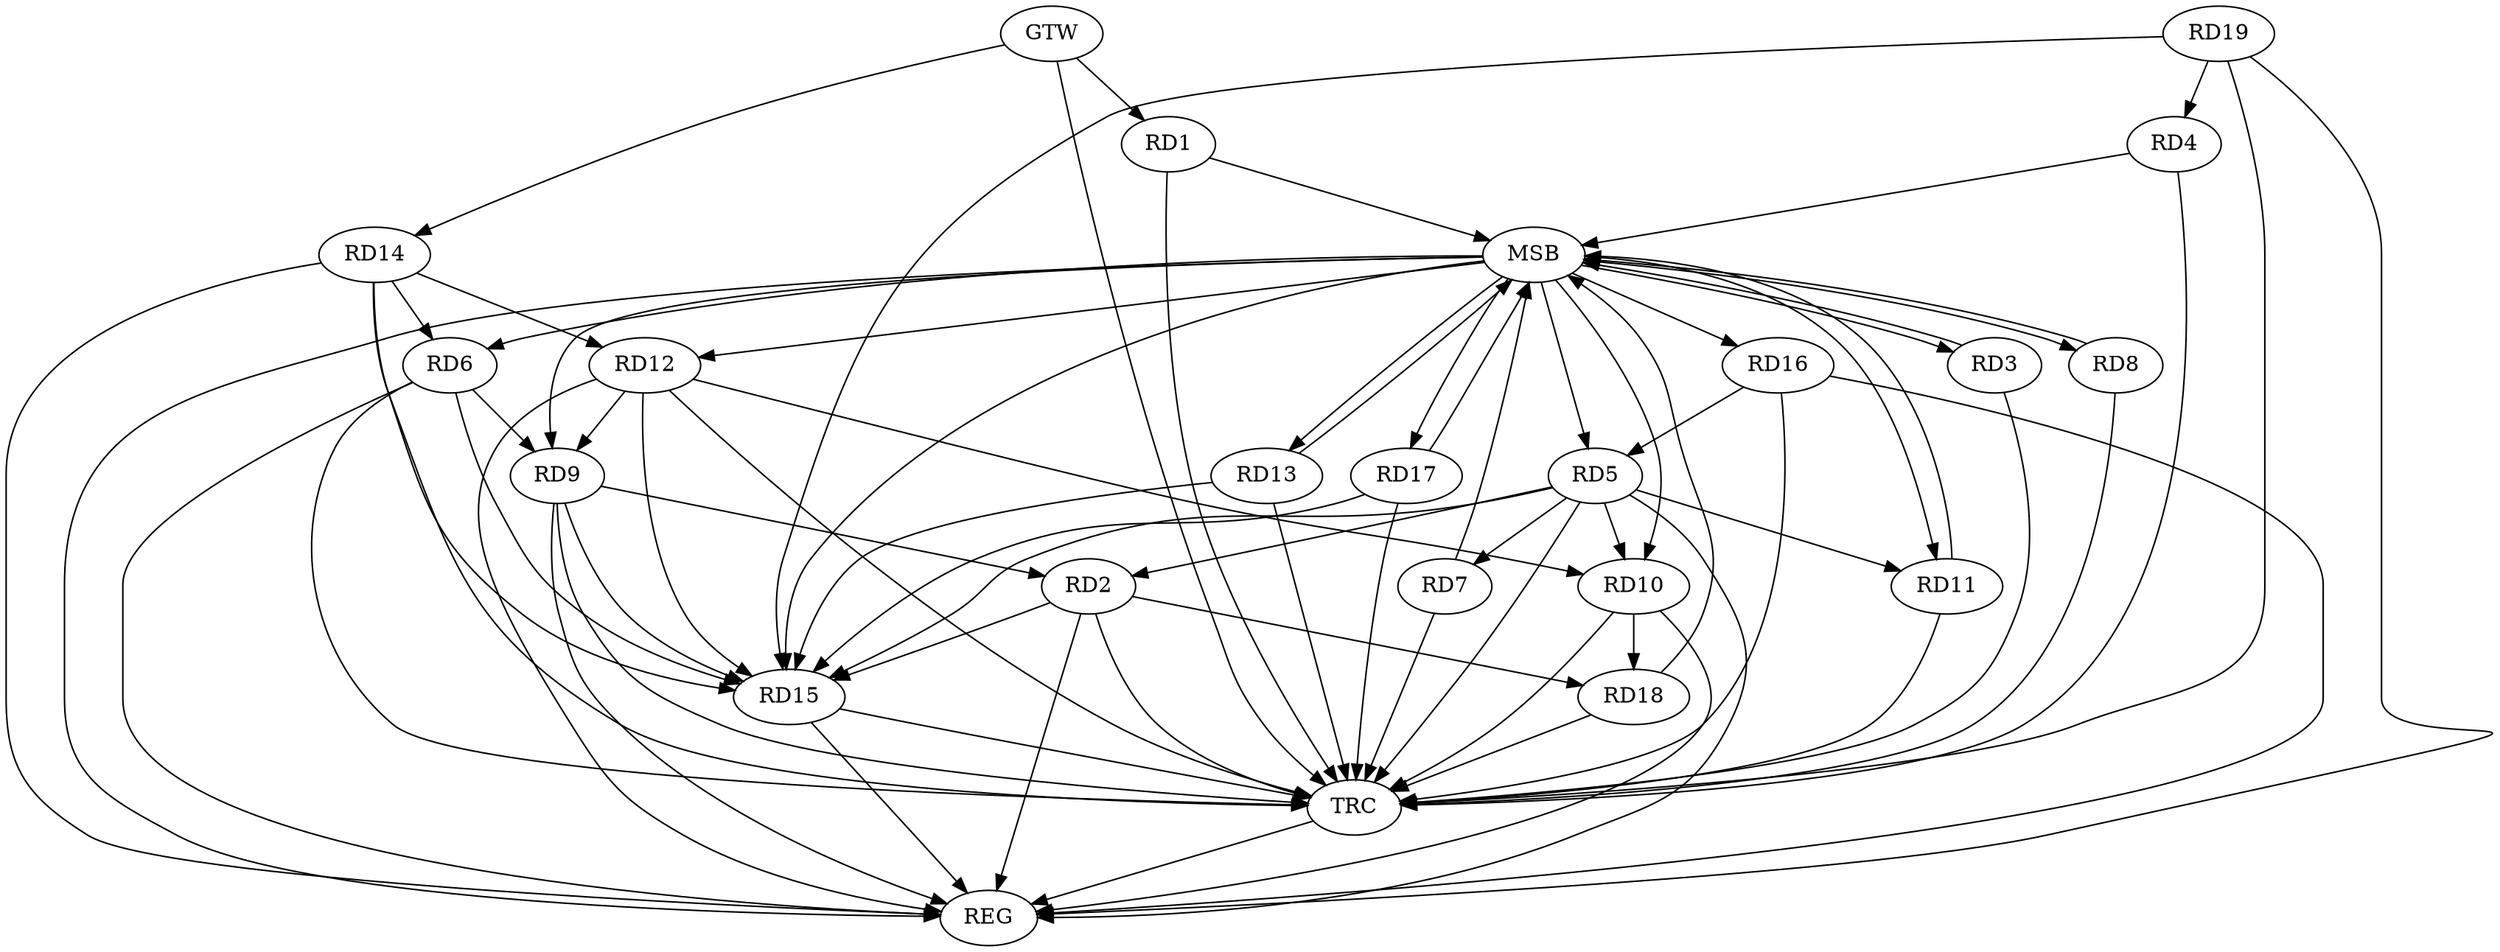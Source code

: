 strict digraph G {
  RD1 [ label="RD1" ];
  RD2 [ label="RD2" ];
  RD3 [ label="RD3" ];
  RD4 [ label="RD4" ];
  RD5 [ label="RD5" ];
  RD6 [ label="RD6" ];
  RD7 [ label="RD7" ];
  RD8 [ label="RD8" ];
  RD9 [ label="RD9" ];
  RD10 [ label="RD10" ];
  RD11 [ label="RD11" ];
  RD12 [ label="RD12" ];
  RD13 [ label="RD13" ];
  RD14 [ label="RD14" ];
  RD15 [ label="RD15" ];
  RD16 [ label="RD16" ];
  RD17 [ label="RD17" ];
  RD18 [ label="RD18" ];
  RD19 [ label="RD19" ];
  GTW [ label="GTW" ];
  REG [ label="REG" ];
  MSB [ label="MSB" ];
  TRC [ label="TRC" ];
  RD5 -> RD2;
  RD9 -> RD2;
  RD2 -> RD15;
  RD2 -> RD18;
  RD19 -> RD4;
  RD5 -> RD7;
  RD5 -> RD10;
  RD5 -> RD11;
  RD16 -> RD5;
  RD6 -> RD9;
  RD14 -> RD6;
  RD6 -> RD15;
  RD12 -> RD9;
  RD12 -> RD10;
  RD10 -> RD18;
  RD14 -> RD12;
  RD19 -> RD15;
  GTW -> RD1;
  GTW -> RD14;
  RD2 -> REG;
  RD5 -> REG;
  RD6 -> REG;
  RD9 -> REG;
  RD10 -> REG;
  RD12 -> REG;
  RD14 -> REG;
  RD15 -> REG;
  RD16 -> REG;
  RD19 -> REG;
  RD1 -> MSB;
  MSB -> RD10;
  MSB -> RD16;
  MSB -> REG;
  RD3 -> MSB;
  MSB -> RD5;
  MSB -> RD6;
  MSB -> RD12;
  MSB -> RD17;
  RD4 -> MSB;
  MSB -> RD11;
  MSB -> RD15;
  RD7 -> MSB;
  MSB -> RD13;
  RD8 -> MSB;
  RD11 -> MSB;
  RD13 -> MSB;
  RD17 -> MSB;
  MSB -> RD3;
  MSB -> RD8;
  RD18 -> MSB;
  MSB -> RD9;
  RD1 -> TRC;
  RD2 -> TRC;
  RD3 -> TRC;
  RD4 -> TRC;
  RD5 -> TRC;
  RD6 -> TRC;
  RD7 -> TRC;
  RD8 -> TRC;
  RD9 -> TRC;
  RD10 -> TRC;
  RD11 -> TRC;
  RD12 -> TRC;
  RD13 -> TRC;
  RD14 -> TRC;
  RD15 -> TRC;
  RD16 -> TRC;
  RD17 -> TRC;
  RD18 -> TRC;
  RD19 -> TRC;
  GTW -> TRC;
  TRC -> REG;
  RD17 -> RD15;
  RD9 -> RD15;
  RD14 -> RD15;
  RD12 -> RD15;
  RD13 -> RD15;
  RD5 -> RD15;
}
